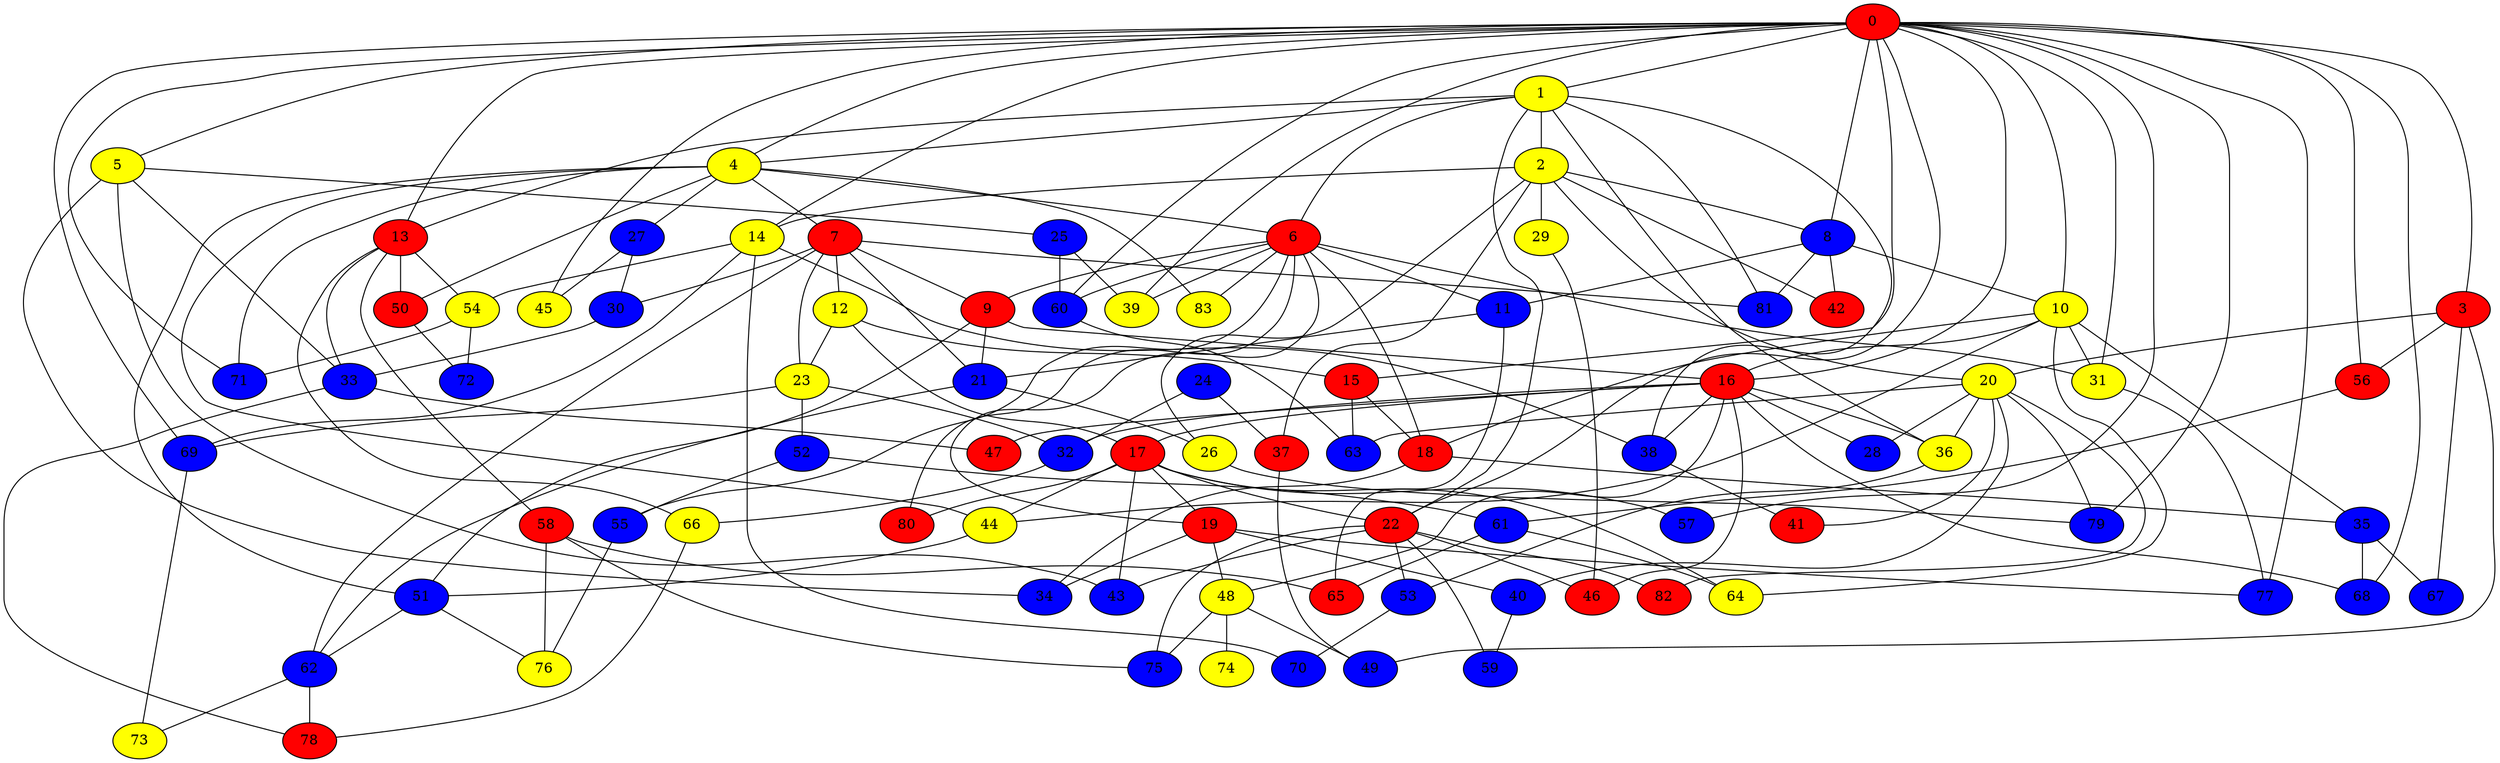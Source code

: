 graph {
0 [style = filled fillcolor = red];
1 [style = filled fillcolor = yellow];
2 [style = filled fillcolor = yellow];
3 [style = filled fillcolor = red];
4 [style = filled fillcolor = yellow];
5 [style = filled fillcolor = yellow];
6 [style = filled fillcolor = red];
7 [style = filled fillcolor = red];
8 [style = filled fillcolor = blue];
9 [style = filled fillcolor = red];
10 [style = filled fillcolor = yellow];
11 [style = filled fillcolor = blue];
12 [style = filled fillcolor = yellow];
13 [style = filled fillcolor = red];
14 [style = filled fillcolor = yellow];
15 [style = filled fillcolor = red];
16 [style = filled fillcolor = red];
17 [style = filled fillcolor = red];
18 [style = filled fillcolor = red];
19 [style = filled fillcolor = red];
20 [style = filled fillcolor = yellow];
21 [style = filled fillcolor = blue];
22 [style = filled fillcolor = red];
23 [style = filled fillcolor = yellow];
24 [style = filled fillcolor = blue];
25 [style = filled fillcolor = blue];
26 [style = filled fillcolor = yellow];
27 [style = filled fillcolor = blue];
28 [style = filled fillcolor = blue];
29 [style = filled fillcolor = yellow];
30 [style = filled fillcolor = blue];
31 [style = filled fillcolor = yellow];
32 [style = filled fillcolor = blue];
33 [style = filled fillcolor = blue];
34 [style = filled fillcolor = blue];
35 [style = filled fillcolor = blue];
36 [style = filled fillcolor = yellow];
37 [style = filled fillcolor = red];
38 [style = filled fillcolor = blue];
39 [style = filled fillcolor = yellow];
40 [style = filled fillcolor = blue];
41 [style = filled fillcolor = red];
42 [style = filled fillcolor = red];
43 [style = filled fillcolor = blue];
44 [style = filled fillcolor = yellow];
45 [style = filled fillcolor = yellow];
46 [style = filled fillcolor = red];
47 [style = filled fillcolor = red];
48 [style = filled fillcolor = yellow];
49 [style = filled fillcolor = blue];
50 [style = filled fillcolor = red];
51 [style = filled fillcolor = blue];
52 [style = filled fillcolor = blue];
53 [style = filled fillcolor = blue];
54 [style = filled fillcolor = yellow];
55 [style = filled fillcolor = blue];
56 [style = filled fillcolor = red];
57 [style = filled fillcolor = blue];
58 [style = filled fillcolor = red];
59 [style = filled fillcolor = blue];
60 [style = filled fillcolor = blue];
61 [style = filled fillcolor = blue];
62 [style = filled fillcolor = blue];
63 [style = filled fillcolor = blue];
64 [style = filled fillcolor = yellow];
65 [style = filled fillcolor = red];
66 [style = filled fillcolor = yellow];
67 [style = filled fillcolor = blue];
68 [style = filled fillcolor = blue];
69 [style = filled fillcolor = blue];
70 [style = filled fillcolor = blue];
71 [style = filled fillcolor = blue];
72 [style = filled fillcolor = blue];
73 [style = filled fillcolor = yellow];
74 [style = filled fillcolor = yellow];
75 [style = filled fillcolor = blue];
76 [style = filled fillcolor = yellow];
77 [style = filled fillcolor = blue];
78 [style = filled fillcolor = red];
79 [style = filled fillcolor = blue];
80 [style = filled fillcolor = red];
81 [style = filled fillcolor = blue];
82 [style = filled fillcolor = red];
83 [style = filled fillcolor = yellow];
0 -- 5;
0 -- 4;
0 -- 3;
0 -- 1;
0 -- 8;
0 -- 10;
0 -- 13;
0 -- 14;
0 -- 15;
0 -- 16;
0 -- 22;
0 -- 31;
0 -- 39;
0 -- 45;
0 -- 56;
0 -- 57;
0 -- 60;
0 -- 68;
0 -- 69;
0 -- 71;
0 -- 77;
0 -- 79;
1 -- 2;
1 -- 4;
1 -- 6;
1 -- 13;
1 -- 22;
1 -- 36;
1 -- 38;
1 -- 81;
2 -- 8;
2 -- 14;
2 -- 20;
2 -- 26;
2 -- 29;
2 -- 37;
2 -- 42;
3 -- 20;
3 -- 49;
3 -- 56;
3 -- 67;
4 -- 6;
4 -- 7;
4 -- 27;
4 -- 44;
4 -- 50;
4 -- 51;
4 -- 71;
4 -- 83;
5 -- 25;
5 -- 33;
5 -- 34;
5 -- 43;
6 -- 9;
6 -- 11;
6 -- 18;
6 -- 19;
6 -- 31;
6 -- 39;
6 -- 55;
6 -- 60;
6 -- 80;
6 -- 83;
7 -- 9;
7 -- 12;
7 -- 21;
7 -- 23;
7 -- 30;
7 -- 62;
7 -- 81;
8 -- 10;
8 -- 11;
8 -- 42;
8 -- 81;
9 -- 16;
9 -- 21;
9 -- 51;
10 -- 16;
10 -- 18;
10 -- 31;
10 -- 35;
10 -- 44;
10 -- 64;
11 -- 21;
11 -- 65;
12 -- 15;
12 -- 17;
12 -- 23;
13 -- 33;
13 -- 50;
13 -- 54;
13 -- 58;
13 -- 66;
14 -- 38;
14 -- 54;
14 -- 69;
14 -- 70;
15 -- 18;
15 -- 63;
16 -- 17;
16 -- 28;
16 -- 32;
16 -- 36;
16 -- 38;
16 -- 46;
16 -- 47;
16 -- 48;
16 -- 68;
17 -- 19;
17 -- 22;
17 -- 43;
17 -- 44;
17 -- 57;
17 -- 64;
17 -- 80;
18 -- 34;
18 -- 35;
19 -- 34;
19 -- 40;
19 -- 48;
19 -- 77;
20 -- 28;
20 -- 36;
20 -- 40;
20 -- 41;
20 -- 63;
20 -- 79;
20 -- 82;
21 -- 26;
21 -- 62;
22 -- 43;
22 -- 46;
22 -- 53;
22 -- 59;
22 -- 75;
22 -- 82;
23 -- 32;
23 -- 52;
23 -- 69;
24 -- 32;
24 -- 37;
25 -- 39;
25 -- 60;
26 -- 79;
27 -- 30;
27 -- 45;
29 -- 46;
30 -- 33;
31 -- 77;
32 -- 66;
33 -- 47;
33 -- 78;
35 -- 67;
35 -- 68;
36 -- 53;
37 -- 49;
38 -- 41;
40 -- 59;
44 -- 51;
48 -- 49;
48 -- 74;
48 -- 75;
50 -- 72;
51 -- 62;
51 -- 76;
52 -- 55;
52 -- 61;
53 -- 70;
54 -- 71;
54 -- 72;
55 -- 76;
56 -- 61;
58 -- 65;
58 -- 75;
58 -- 76;
60 -- 63;
61 -- 64;
61 -- 65;
62 -- 73;
62 -- 78;
66 -- 78;
69 -- 73;
}
